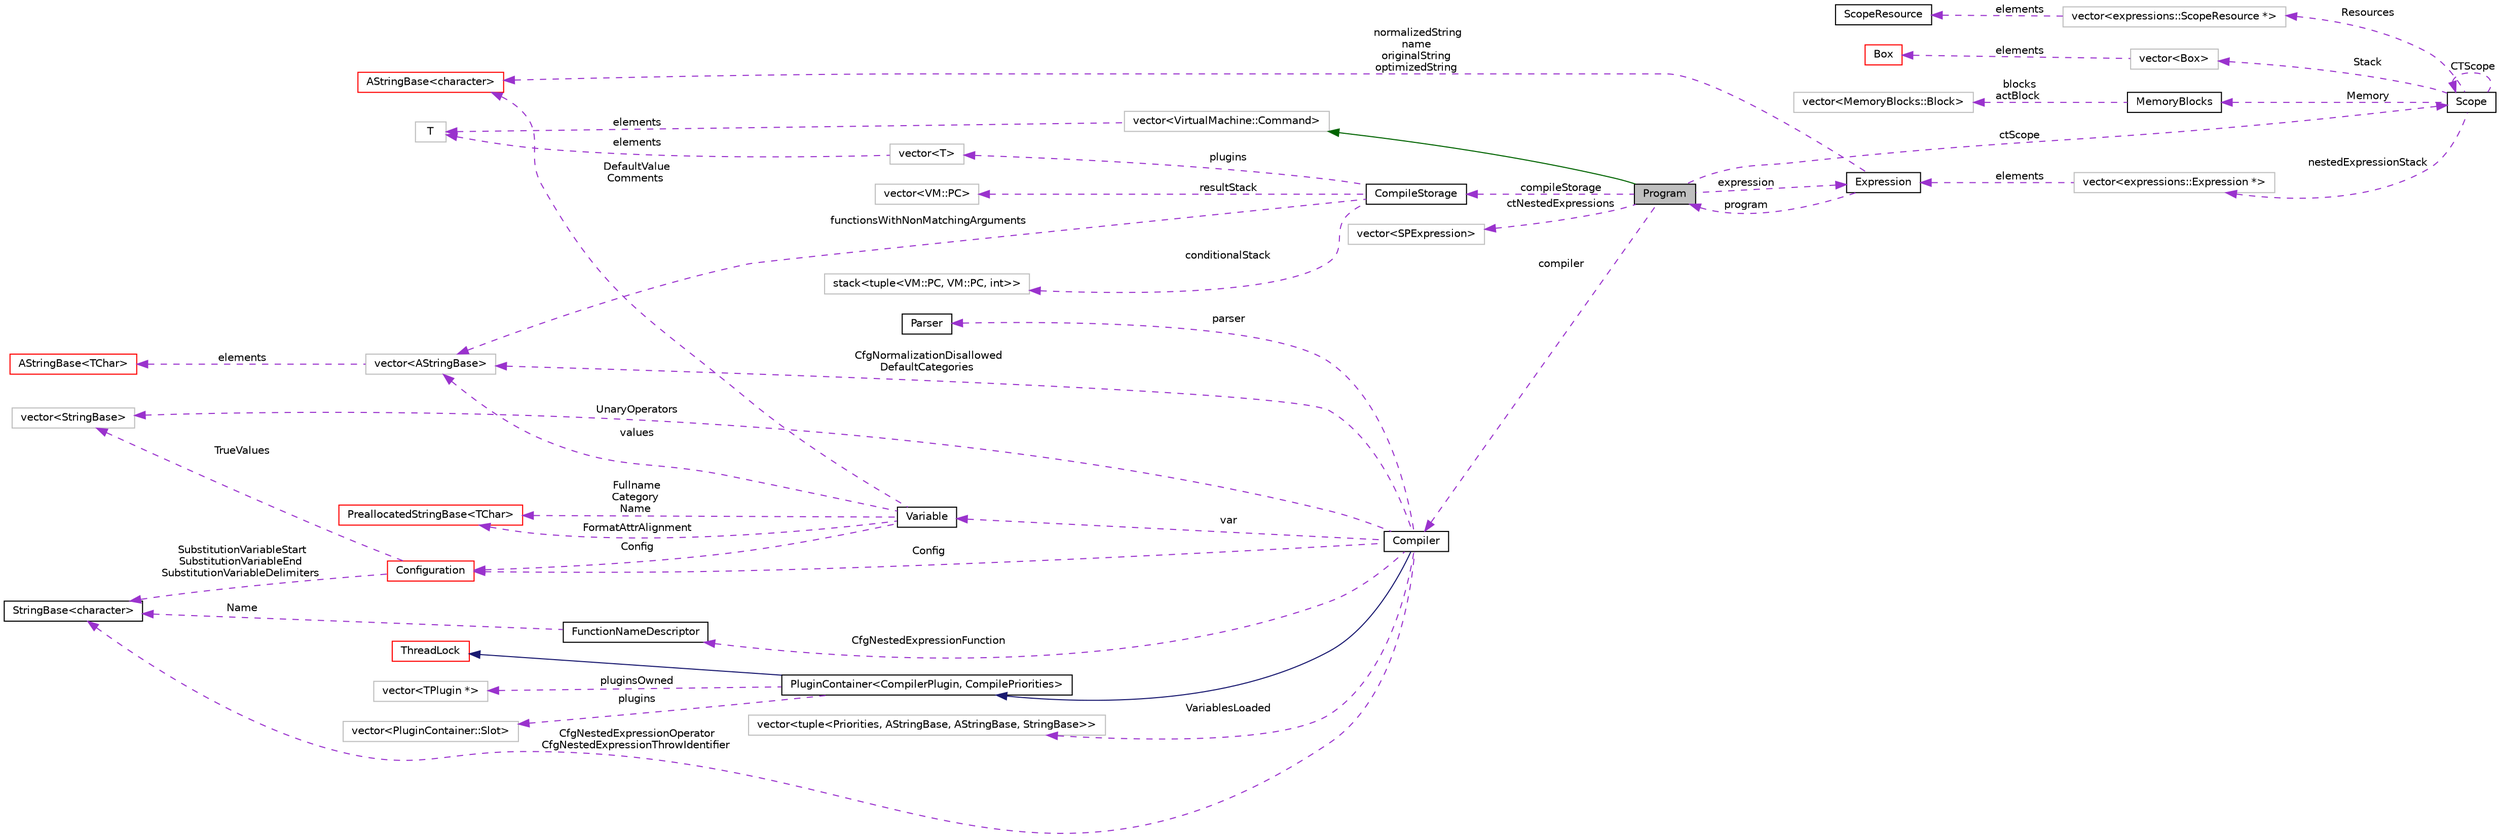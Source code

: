 digraph "Program"
{
  edge [fontname="Helvetica",fontsize="10",labelfontname="Helvetica",labelfontsize="10"];
  node [fontname="Helvetica",fontsize="10",shape=record];
  rankdir="LR";
  Node2 [label="Program",height=0.2,width=0.4,color="black", fillcolor="grey75", style="filled", fontcolor="black"];
  Node3 [label="vector\<VirtualMachine::Command\>",height=0.2,width=0.4,color="grey75", fillcolor="white", style="filled",tooltip="STL class. "];
  Node6 [label="PluginContainer\<CompilerPlugin, CompilePriorities\>",height=0.2,width=0.4,color="black", fillcolor="white", style="filled",URL="$classaworx_1_1lib_1_1util_1_1PluginContainer.html"];
  Node18 [label="vector\<TPlugin *\>",height=0.2,width=0.4,color="grey75", fillcolor="white", style="filled"];
  Node19 [label="vector\<PluginContainer::Slot\>",height=0.2,width=0.4,color="grey75", fillcolor="white", style="filled"];
  Node23 [label="vector\<AStringBase\>",height=0.2,width=0.4,color="grey75", fillcolor="white", style="filled"];
  Node31 [label="vector\<StringBase\>",height=0.2,width=0.4,color="grey75", fillcolor="white", style="filled"];
  Node36 [label="vector\<tuple\<Priorities, AStringBase, AStringBase, StringBase\>\>",height=0.2,width=0.4,color="grey75", fillcolor="white", style="filled"];
  Node41 [label="vector\<MemoryBlocks::Block\>",height=0.2,width=0.4,color="grey75", fillcolor="white", style="filled"];
  Node43 [label="vector\<expressions::ScopeResource *\>",height=0.2,width=0.4,color="grey75", fillcolor="white", style="filled"];
  Node45 [label="vector\<expressions::Expression *\>",height=0.2,width=0.4,color="grey75", fillcolor="white", style="filled"];
  Node46 [label="vector\<Box\>",height=0.2,width=0.4,color="grey75", fillcolor="white", style="filled"];
  Node50 [label="vector\<SPExpression\>",height=0.2,width=0.4,color="grey75", fillcolor="white", style="filled"];
  Node52 [label="stack\<tuple\<VM::PC, VM::PC, int\>\>",height=0.2,width=0.4,color="grey75", fillcolor="white", style="filled"];
  Node53 [label="vector\<VM::PC\>",height=0.2,width=0.4,color="grey75", fillcolor="white", style="filled"];
  Node54 [label="vector\<T\>",height=0.2,width=0.4,color="grey75", fillcolor="white", style="filled",tooltip="STL class. "];
  Node21 [label="StringBase\<character\>",height=0.2,width=0.4,color="black", fillcolor="white", style="filled",URL="$classaworx_1_1lib_1_1strings_1_1StringBase.html"];
  Node24 [label="AStringBase\<TChar\>",height=0.2,width=0.4,color="red", fillcolor="white", style="filled",URL="$classaworx_1_1lib_1_1strings_1_1AStringBase.html"];
  Node33 [label="AStringBase\<character\>",height=0.2,width=0.4,color="red", fillcolor="white", style="filled",URL="$classaworx_1_1lib_1_1strings_1_1AStringBase.html"];
  Node10 [label="PreallocatedStringBase\<TChar\>",height=0.2,width=0.4,color="red", fillcolor="white", style="filled",URL="$classaworx_1_1lib_1_1strings_1_1PreallocatedStringBase.html"];
  Node2 -> Node38 [dir="back",color="darkorchid3",fontsize="10",style="dashed",label=" program" ,fontname="Helvetica"];
  Node3 -> Node2 [dir="back",color="darkgreen",fontsize="10",style="solid",fontname="Helvetica"];
  Node4 -> Node3 [dir="back",color="darkorchid3",fontsize="10",style="dashed",label=" elements" ,fontname="Helvetica"];
  Node4 -> Node54 [dir="back",color="darkorchid3",fontsize="10",style="dashed",label=" elements" ,fontname="Helvetica"];
  Node5 -> Node2 [dir="back",color="darkorchid3",fontsize="10",style="dashed",label=" compiler" ,fontname="Helvetica"];
  Node6 -> Node5 [dir="back",color="midnightblue",fontsize="10",style="solid",fontname="Helvetica"];
  Node7 -> Node6 [dir="back",color="midnightblue",fontsize="10",style="solid",fontname="Helvetica"];
  Node10 -> Node25 [dir="back",color="darkorchid3",fontsize="10",style="dashed",label=" FormatAttrAlignment" ,fontname="Helvetica"];
  Node10 -> Node25 [dir="back",color="darkorchid3",fontsize="10",style="dashed",label=" Fullname\nCategory\nName" ,fontname="Helvetica"];
  Node18 -> Node6 [dir="back",color="darkorchid3",fontsize="10",style="dashed",label=" pluginsOwned" ,fontname="Helvetica"];
  Node19 -> Node6 [dir="back",color="darkorchid3",fontsize="10",style="dashed",label=" plugins" ,fontname="Helvetica"];
  Node21 -> Node5 [dir="back",color="darkorchid3",fontsize="10",style="dashed",label=" CfgNestedExpressionOperator\nCfgNestedExpressionThrowIdentifier" ,fontname="Helvetica"];
  Node21 -> Node26 [dir="back",color="darkorchid3",fontsize="10",style="dashed",label=" SubstitutionVariableStart\nSubstitutionVariableEnd\nSubstitutionVariableDelimiters" ,fontname="Helvetica"];
  Node21 -> Node37 [dir="back",color="darkorchid3",fontsize="10",style="dashed",label=" Name" ,fontname="Helvetica"];
  Node22 -> Node5 [dir="back",color="darkorchid3",fontsize="10",style="dashed",label=" parser" ,fontname="Helvetica"];
  Node23 -> Node5 [dir="back",color="darkorchid3",fontsize="10",style="dashed",label=" CfgNormalizationDisallowed\nDefaultCategories" ,fontname="Helvetica"];
  Node23 -> Node25 [dir="back",color="darkorchid3",fontsize="10",style="dashed",label=" values" ,fontname="Helvetica"];
  Node23 -> Node51 [dir="back",color="darkorchid3",fontsize="10",style="dashed",label=" functionsWithNonMatchingArguments" ,fontname="Helvetica"];
  Node24 -> Node23 [dir="back",color="darkorchid3",fontsize="10",style="dashed",label=" elements" ,fontname="Helvetica"];
  Node25 -> Node5 [dir="back",color="darkorchid3",fontsize="10",style="dashed",label=" var" ,fontname="Helvetica"];
  Node26 -> Node5 [dir="back",color="darkorchid3",fontsize="10",style="dashed",label=" Config" ,fontname="Helvetica"];
  Node26 -> Node25 [dir="back",color="darkorchid3",fontsize="10",style="dashed",label=" Config" ,fontname="Helvetica"];
  Node31 -> Node5 [dir="back",color="darkorchid3",fontsize="10",style="dashed",label=" UnaryOperators" ,fontname="Helvetica"];
  Node31 -> Node26 [dir="back",color="darkorchid3",fontsize="10",style="dashed",label=" TrueValues" ,fontname="Helvetica"];
  Node33 -> Node25 [dir="back",color="darkorchid3",fontsize="10",style="dashed",label=" DefaultValue\nComments" ,fontname="Helvetica"];
  Node33 -> Node38 [dir="back",color="darkorchid3",fontsize="10",style="dashed",label=" normalizedString\nname\noriginalString\noptimizedString" ,fontname="Helvetica"];
  Node36 -> Node5 [dir="back",color="darkorchid3",fontsize="10",style="dashed",label=" VariablesLoaded" ,fontname="Helvetica"];
  Node37 -> Node5 [dir="back",color="darkorchid3",fontsize="10",style="dashed",label=" CfgNestedExpressionFunction" ,fontname="Helvetica"];
  Node38 -> Node2 [dir="back",color="darkorchid3",fontsize="10",style="dashed",label=" expression" ,fontname="Helvetica"];
  Node38 -> Node45 [dir="back",color="darkorchid3",fontsize="10",style="dashed",label=" elements" ,fontname="Helvetica"];
  Node39 -> Node2 [dir="back",color="darkorchid3",fontsize="10",style="dashed",label=" ctScope" ,fontname="Helvetica"];
  Node39 -> Node39 [dir="back",color="darkorchid3",fontsize="10",style="dashed",label=" CTScope" ,fontname="Helvetica"];
  Node40 -> Node39 [dir="back",color="darkorchid3",fontsize="10",style="dashed",label=" Memory" ,fontname="Helvetica"];
  Node41 -> Node40 [dir="back",color="darkorchid3",fontsize="10",style="dashed",label=" blocks\nactBlock" ,fontname="Helvetica"];
  Node43 -> Node39 [dir="back",color="darkorchid3",fontsize="10",style="dashed",label=" Resources" ,fontname="Helvetica"];
  Node44 -> Node43 [dir="back",color="darkorchid3",fontsize="10",style="dashed",label=" elements" ,fontname="Helvetica"];
  Node45 -> Node39 [dir="back",color="darkorchid3",fontsize="10",style="dashed",label=" nestedExpressionStack" ,fontname="Helvetica"];
  Node46 -> Node39 [dir="back",color="darkorchid3",fontsize="10",style="dashed",label=" Stack" ,fontname="Helvetica"];
  Node47 -> Node46 [dir="back",color="darkorchid3",fontsize="10",style="dashed",label=" elements" ,fontname="Helvetica"];
  Node50 -> Node2 [dir="back",color="darkorchid3",fontsize="10",style="dashed",label=" ctNestedExpressions" ,fontname="Helvetica"];
  Node51 -> Node2 [dir="back",color="darkorchid3",fontsize="10",style="dashed",label=" compileStorage" ,fontname="Helvetica"];
  Node52 -> Node51 [dir="back",color="darkorchid3",fontsize="10",style="dashed",label=" conditionalStack" ,fontname="Helvetica"];
  Node53 -> Node51 [dir="back",color="darkorchid3",fontsize="10",style="dashed",label=" resultStack" ,fontname="Helvetica"];
  Node54 -> Node51 [dir="back",color="darkorchid3",fontsize="10",style="dashed",label=" plugins" ,fontname="Helvetica"];
  Node4 [label="T",height=0.2,width=0.4,color="grey75", fillcolor="white", style="filled"];
  Node5 [label="Compiler",height=0.2,width=0.4,color="black", fillcolor="white", style="filled",URL="$classaworx_1_1lib_1_1expressions_1_1Compiler.html"];
  Node7 [label="ThreadLock",height=0.2,width=0.4,color="red", fillcolor="white", style="filled",URL="$classaworx_1_1lib_1_1threads_1_1ThreadLock.html"];
  Node22 [label="Parser",height=0.2,width=0.4,color="black", fillcolor="white", style="filled",URL="$structaworx_1_1lib_1_1expressions_1_1detail_1_1Parser.html"];
  Node25 [label="Variable",height=0.2,width=0.4,color="black", fillcolor="white", style="filled",URL="$classaworx_1_1lib_1_1config_1_1Variable.html"];
  Node26 [label="Configuration",height=0.2,width=0.4,color="red", fillcolor="white", style="filled",URL="$classaworx_1_1lib_1_1config_1_1Configuration.html"];
  Node37 [label="FunctionNameDescriptor",height=0.2,width=0.4,color="black", fillcolor="white", style="filled",URL="$structaworx_1_1lib_1_1expressions_1_1FunctionNameDescriptor.html"];
  Node38 [label="Expression",height=0.2,width=0.4,color="black", fillcolor="white", style="filled",URL="$classaworx_1_1lib_1_1expressions_1_1Expression.html"];
  Node39 [label="Scope",height=0.2,width=0.4,color="black", fillcolor="white", style="filled",URL="$structaworx_1_1lib_1_1expressions_1_1Scope.html"];
  Node40 [label="MemoryBlocks",height=0.2,width=0.4,color="black", fillcolor="white", style="filled",URL="$classaworx_1_1lib_1_1util_1_1MemoryBlocks.html"];
  Node44 [label="ScopeResource",height=0.2,width=0.4,color="black", fillcolor="white", style="filled",URL="$structaworx_1_1lib_1_1expressions_1_1ScopeResource.html"];
  Node47 [label="Box",height=0.2,width=0.4,color="red", fillcolor="white", style="filled",URL="$classaworx_1_1lib_1_1boxing_1_1Box.html"];
  Node51 [label="CompileStorage",height=0.2,width=0.4,color="black", fillcolor="white", style="filled",URL="$structaworx_1_1lib_1_1expressions_1_1detail_1_1Program_1_1CompileStorage.html"];
}

